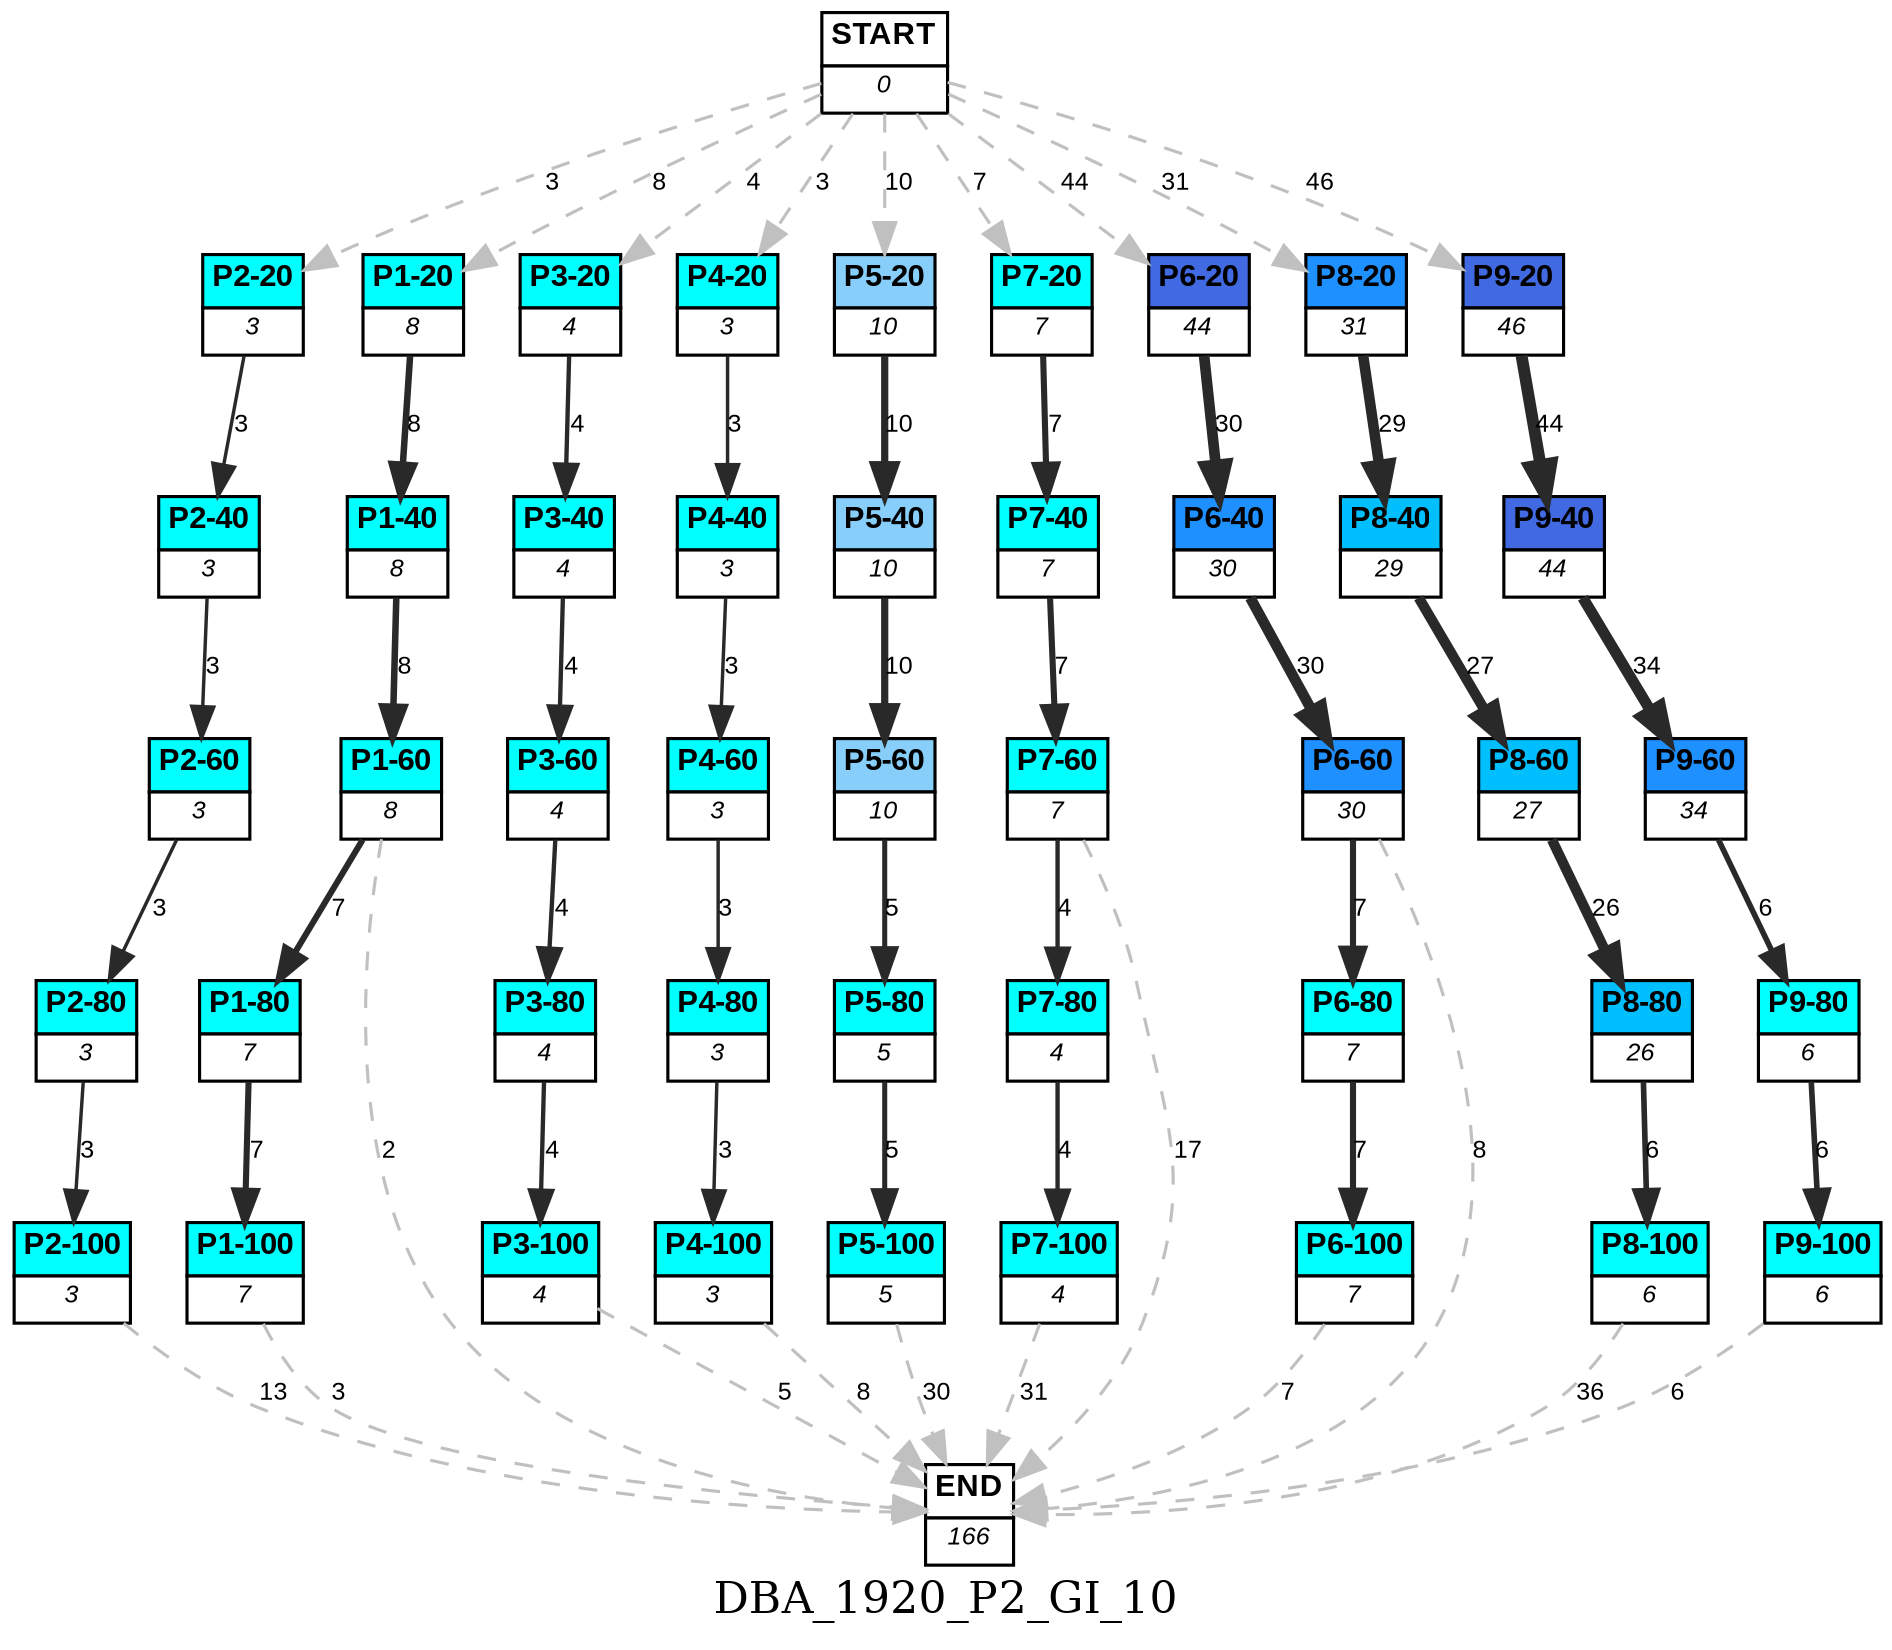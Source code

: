 digraph DBA_1920_P2_GI_10 {
	label=DBA_1920_P2_GI_10;
	dpi = 150
	size="16,11!";
	margin = 0;
"START" [shape=plain, label=<<table border="0" cellborder="1" cellspacing="0"><tr><td bgcolor="white"><FONT face="Arial" POINT-SIZE="10"><b>START</b></FONT></td></tr><tr><td bgcolor="white"><FONT face="Arial" POINT-SIZE="8"><i>0</i></FONT></td></tr></table>>]

"P2-20" [shape=plain, label=<<table border="0" cellborder="1" cellspacing="0"><tr><td bgcolor="aqua"><FONT face="Arial" POINT-SIZE="10"><b>P2-20</b></FONT></td></tr><tr><td bgcolor="white"><FONT face="Arial" POINT-SIZE="8"><i>3</i></FONT></td></tr></table>>]

"P2-40" [shape=plain, label=<<table border="0" cellborder="1" cellspacing="0"><tr><td bgcolor="aqua"><FONT face="Arial" POINT-SIZE="10"><b>P2-40</b></FONT></td></tr><tr><td bgcolor="white"><FONT face="Arial" POINT-SIZE="8"><i>3</i></FONT></td></tr></table>>]

"P2-60" [shape=plain, label=<<table border="0" cellborder="1" cellspacing="0"><tr><td bgcolor="aqua"><FONT face="Arial" POINT-SIZE="10"><b>P2-60</b></FONT></td></tr><tr><td bgcolor="white"><FONT face="Arial" POINT-SIZE="8"><i>3</i></FONT></td></tr></table>>]

"P2-80" [shape=plain, label=<<table border="0" cellborder="1" cellspacing="0"><tr><td bgcolor="aqua"><FONT face="Arial" POINT-SIZE="10"><b>P2-80</b></FONT></td></tr><tr><td bgcolor="white"><FONT face="Arial" POINT-SIZE="8"><i>3</i></FONT></td></tr></table>>]

"P2-100" [shape=plain, label=<<table border="0" cellborder="1" cellspacing="0"><tr><td bgcolor="aqua"><FONT face="Arial" POINT-SIZE="10"><b>P2-100</b></FONT></td></tr><tr><td bgcolor="white"><FONT face="Arial" POINT-SIZE="8"><i>3</i></FONT></td></tr></table>>]

"P1-20" [shape=plain, label=<<table border="0" cellborder="1" cellspacing="0"><tr><td bgcolor="aqua"><FONT face="Arial" POINT-SIZE="10"><b>P1-20</b></FONT></td></tr><tr><td bgcolor="white"><FONT face="Arial" POINT-SIZE="8"><i>8</i></FONT></td></tr></table>>]

"P1-40" [shape=plain, label=<<table border="0" cellborder="1" cellspacing="0"><tr><td bgcolor="aqua"><FONT face="Arial" POINT-SIZE="10"><b>P1-40</b></FONT></td></tr><tr><td bgcolor="white"><FONT face="Arial" POINT-SIZE="8"><i>8</i></FONT></td></tr></table>>]

"P1-60" [shape=plain, label=<<table border="0" cellborder="1" cellspacing="0"><tr><td bgcolor="aqua"><FONT face="Arial" POINT-SIZE="10"><b>P1-60</b></FONT></td></tr><tr><td bgcolor="white"><FONT face="Arial" POINT-SIZE="8"><i>8</i></FONT></td></tr></table>>]

"P1-80" [shape=plain, label=<<table border="0" cellborder="1" cellspacing="0"><tr><td bgcolor="aqua"><FONT face="Arial" POINT-SIZE="10"><b>P1-80</b></FONT></td></tr><tr><td bgcolor="white"><FONT face="Arial" POINT-SIZE="8"><i>7</i></FONT></td></tr></table>>]

"P1-100" [shape=plain, label=<<table border="0" cellborder="1" cellspacing="0"><tr><td bgcolor="aqua"><FONT face="Arial" POINT-SIZE="10"><b>P1-100</b></FONT></td></tr><tr><td bgcolor="white"><FONT face="Arial" POINT-SIZE="8"><i>7</i></FONT></td></tr></table>>]

"P3-20" [shape=plain, label=<<table border="0" cellborder="1" cellspacing="0"><tr><td bgcolor="aqua"><FONT face="Arial" POINT-SIZE="10"><b>P3-20</b></FONT></td></tr><tr><td bgcolor="white"><FONT face="Arial" POINT-SIZE="8"><i>4</i></FONT></td></tr></table>>]

"P3-40" [shape=plain, label=<<table border="0" cellborder="1" cellspacing="0"><tr><td bgcolor="aqua"><FONT face="Arial" POINT-SIZE="10"><b>P3-40</b></FONT></td></tr><tr><td bgcolor="white"><FONT face="Arial" POINT-SIZE="8"><i>4</i></FONT></td></tr></table>>]

"P3-60" [shape=plain, label=<<table border="0" cellborder="1" cellspacing="0"><tr><td bgcolor="aqua"><FONT face="Arial" POINT-SIZE="10"><b>P3-60</b></FONT></td></tr><tr><td bgcolor="white"><FONT face="Arial" POINT-SIZE="8"><i>4</i></FONT></td></tr></table>>]

"P3-80" [shape=plain, label=<<table border="0" cellborder="1" cellspacing="0"><tr><td bgcolor="aqua"><FONT face="Arial" POINT-SIZE="10"><b>P3-80</b></FONT></td></tr><tr><td bgcolor="white"><FONT face="Arial" POINT-SIZE="8"><i>4</i></FONT></td></tr></table>>]

"P3-100" [shape=plain, label=<<table border="0" cellborder="1" cellspacing="0"><tr><td bgcolor="aqua"><FONT face="Arial" POINT-SIZE="10"><b>P3-100</b></FONT></td></tr><tr><td bgcolor="white"><FONT face="Arial" POINT-SIZE="8"><i>4</i></FONT></td></tr></table>>]

"P4-20" [shape=plain, label=<<table border="0" cellborder="1" cellspacing="0"><tr><td bgcolor="aqua"><FONT face="Arial" POINT-SIZE="10"><b>P4-20</b></FONT></td></tr><tr><td bgcolor="white"><FONT face="Arial" POINT-SIZE="8"><i>3</i></FONT></td></tr></table>>]

"P4-40" [shape=plain, label=<<table border="0" cellborder="1" cellspacing="0"><tr><td bgcolor="aqua"><FONT face="Arial" POINT-SIZE="10"><b>P4-40</b></FONT></td></tr><tr><td bgcolor="white"><FONT face="Arial" POINT-SIZE="8"><i>3</i></FONT></td></tr></table>>]

"P4-60" [shape=plain, label=<<table border="0" cellborder="1" cellspacing="0"><tr><td bgcolor="aqua"><FONT face="Arial" POINT-SIZE="10"><b>P4-60</b></FONT></td></tr><tr><td bgcolor="white"><FONT face="Arial" POINT-SIZE="8"><i>3</i></FONT></td></tr></table>>]

"P4-80" [shape=plain, label=<<table border="0" cellborder="1" cellspacing="0"><tr><td bgcolor="aqua"><FONT face="Arial" POINT-SIZE="10"><b>P4-80</b></FONT></td></tr><tr><td bgcolor="white"><FONT face="Arial" POINT-SIZE="8"><i>3</i></FONT></td></tr></table>>]

"P4-100" [shape=plain, label=<<table border="0" cellborder="1" cellspacing="0"><tr><td bgcolor="aqua"><FONT face="Arial" POINT-SIZE="10"><b>P4-100</b></FONT></td></tr><tr><td bgcolor="white"><FONT face="Arial" POINT-SIZE="8"><i>3</i></FONT></td></tr></table>>]

"P5-20" [shape=plain, label=<<table border="0" cellborder="1" cellspacing="0"><tr><td bgcolor="lightskyblue"><FONT face="Arial" POINT-SIZE="10"><b>P5-20</b></FONT></td></tr><tr><td bgcolor="white"><FONT face="Arial" POINT-SIZE="8"><i>10</i></FONT></td></tr></table>>]

"P5-40" [shape=plain, label=<<table border="0" cellborder="1" cellspacing="0"><tr><td bgcolor="lightskyblue"><FONT face="Arial" POINT-SIZE="10"><b>P5-40</b></FONT></td></tr><tr><td bgcolor="white"><FONT face="Arial" POINT-SIZE="8"><i>10</i></FONT></td></tr></table>>]

"P5-60" [shape=plain, label=<<table border="0" cellborder="1" cellspacing="0"><tr><td bgcolor="lightskyblue"><FONT face="Arial" POINT-SIZE="10"><b>P5-60</b></FONT></td></tr><tr><td bgcolor="white"><FONT face="Arial" POINT-SIZE="8"><i>10</i></FONT></td></tr></table>>]

"P5-80" [shape=plain, label=<<table border="0" cellborder="1" cellspacing="0"><tr><td bgcolor="aqua"><FONT face="Arial" POINT-SIZE="10"><b>P5-80</b></FONT></td></tr><tr><td bgcolor="white"><FONT face="Arial" POINT-SIZE="8"><i>5</i></FONT></td></tr></table>>]

"P5-100" [shape=plain, label=<<table border="0" cellborder="1" cellspacing="0"><tr><td bgcolor="aqua"><FONT face="Arial" POINT-SIZE="10"><b>P5-100</b></FONT></td></tr><tr><td bgcolor="white"><FONT face="Arial" POINT-SIZE="8"><i>5</i></FONT></td></tr></table>>]

"P7-20" [shape=plain, label=<<table border="0" cellborder="1" cellspacing="0"><tr><td bgcolor="aqua"><FONT face="Arial" POINT-SIZE="10"><b>P7-20</b></FONT></td></tr><tr><td bgcolor="white"><FONT face="Arial" POINT-SIZE="8"><i>7</i></FONT></td></tr></table>>]

"P7-40" [shape=plain, label=<<table border="0" cellborder="1" cellspacing="0"><tr><td bgcolor="aqua"><FONT face="Arial" POINT-SIZE="10"><b>P7-40</b></FONT></td></tr><tr><td bgcolor="white"><FONT face="Arial" POINT-SIZE="8"><i>7</i></FONT></td></tr></table>>]

"P7-60" [shape=plain, label=<<table border="0" cellborder="1" cellspacing="0"><tr><td bgcolor="aqua"><FONT face="Arial" POINT-SIZE="10"><b>P7-60</b></FONT></td></tr><tr><td bgcolor="white"><FONT face="Arial" POINT-SIZE="8"><i>7</i></FONT></td></tr></table>>]

"P6-20" [shape=plain, label=<<table border="0" cellborder="1" cellspacing="0"><tr><td bgcolor="royalblue"><FONT face="Arial" POINT-SIZE="10"><b>P6-20</b></FONT></td></tr><tr><td bgcolor="white"><FONT face="Arial" POINT-SIZE="8"><i>44</i></FONT></td></tr></table>>]

"P6-40" [shape=plain, label=<<table border="0" cellborder="1" cellspacing="0"><tr><td bgcolor="dodgerblue"><FONT face="Arial" POINT-SIZE="10"><b>P6-40</b></FONT></td></tr><tr><td bgcolor="white"><FONT face="Arial" POINT-SIZE="8"><i>30</i></FONT></td></tr></table>>]

"P6-60" [shape=plain, label=<<table border="0" cellborder="1" cellspacing="0"><tr><td bgcolor="dodgerblue"><FONT face="Arial" POINT-SIZE="10"><b>P6-60</b></FONT></td></tr><tr><td bgcolor="white"><FONT face="Arial" POINT-SIZE="8"><i>30</i></FONT></td></tr></table>>]

"P6-80" [shape=plain, label=<<table border="0" cellborder="1" cellspacing="0"><tr><td bgcolor="aqua"><FONT face="Arial" POINT-SIZE="10"><b>P6-80</b></FONT></td></tr><tr><td bgcolor="white"><FONT face="Arial" POINT-SIZE="8"><i>7</i></FONT></td></tr></table>>]

"P6-100" [shape=plain, label=<<table border="0" cellborder="1" cellspacing="0"><tr><td bgcolor="aqua"><FONT face="Arial" POINT-SIZE="10"><b>P6-100</b></FONT></td></tr><tr><td bgcolor="white"><FONT face="Arial" POINT-SIZE="8"><i>7</i></FONT></td></tr></table>>]

"P7-80" [shape=plain, label=<<table border="0" cellborder="1" cellspacing="0"><tr><td bgcolor="aqua"><FONT face="Arial" POINT-SIZE="10"><b>P7-80</b></FONT></td></tr><tr><td bgcolor="white"><FONT face="Arial" POINT-SIZE="8"><i>4</i></FONT></td></tr></table>>]

"P7-100" [shape=plain, label=<<table border="0" cellborder="1" cellspacing="0"><tr><td bgcolor="aqua"><FONT face="Arial" POINT-SIZE="10"><b>P7-100</b></FONT></td></tr><tr><td bgcolor="white"><FONT face="Arial" POINT-SIZE="8"><i>4</i></FONT></td></tr></table>>]

"P8-20" [shape=plain, label=<<table border="0" cellborder="1" cellspacing="0"><tr><td bgcolor="dodgerblue"><FONT face="Arial" POINT-SIZE="10"><b>P8-20</b></FONT></td></tr><tr><td bgcolor="white"><FONT face="Arial" POINT-SIZE="8"><i>31</i></FONT></td></tr></table>>]

"P8-40" [shape=plain, label=<<table border="0" cellborder="1" cellspacing="0"><tr><td bgcolor="deepskyblue"><FONT face="Arial" POINT-SIZE="10"><b>P8-40</b></FONT></td></tr><tr><td bgcolor="white"><FONT face="Arial" POINT-SIZE="8"><i>29</i></FONT></td></tr></table>>]

"P8-60" [shape=plain, label=<<table border="0" cellborder="1" cellspacing="0"><tr><td bgcolor="deepskyblue"><FONT face="Arial" POINT-SIZE="10"><b>P8-60</b></FONT></td></tr><tr><td bgcolor="white"><FONT face="Arial" POINT-SIZE="8"><i>27</i></FONT></td></tr></table>>]

"P8-80" [shape=plain, label=<<table border="0" cellborder="1" cellspacing="0"><tr><td bgcolor="deepskyblue"><FONT face="Arial" POINT-SIZE="10"><b>P8-80</b></FONT></td></tr><tr><td bgcolor="white"><FONT face="Arial" POINT-SIZE="8"><i>26</i></FONT></td></tr></table>>]

"P8-100" [shape=plain, label=<<table border="0" cellborder="1" cellspacing="0"><tr><td bgcolor="aqua"><FONT face="Arial" POINT-SIZE="10"><b>P8-100</b></FONT></td></tr><tr><td bgcolor="white"><FONT face="Arial" POINT-SIZE="8"><i>6</i></FONT></td></tr></table>>]

"P9-20" [shape=plain, label=<<table border="0" cellborder="1" cellspacing="0"><tr><td bgcolor="royalblue"><FONT face="Arial" POINT-SIZE="10"><b>P9-20</b></FONT></td></tr><tr><td bgcolor="white"><FONT face="Arial" POINT-SIZE="8"><i>46</i></FONT></td></tr></table>>]

"P9-40" [shape=plain, label=<<table border="0" cellborder="1" cellspacing="0"><tr><td bgcolor="royalblue"><FONT face="Arial" POINT-SIZE="10"><b>P9-40</b></FONT></td></tr><tr><td bgcolor="white"><FONT face="Arial" POINT-SIZE="8"><i>44</i></FONT></td></tr></table>>]

"P9-60" [shape=plain, label=<<table border="0" cellborder="1" cellspacing="0"><tr><td bgcolor="dodgerblue"><FONT face="Arial" POINT-SIZE="10"><b>P9-60</b></FONT></td></tr><tr><td bgcolor="white"><FONT face="Arial" POINT-SIZE="8"><i>34</i></FONT></td></tr></table>>]

"P9-80" [shape=plain, label=<<table border="0" cellborder="1" cellspacing="0"><tr><td bgcolor="aqua"><FONT face="Arial" POINT-SIZE="10"><b>P9-80</b></FONT></td></tr><tr><td bgcolor="white"><FONT face="Arial" POINT-SIZE="8"><i>6</i></FONT></td></tr></table>>]

"P9-100" [shape=plain, label=<<table border="0" cellborder="1" cellspacing="0"><tr><td bgcolor="aqua"><FONT face="Arial" POINT-SIZE="10"><b>P9-100</b></FONT></td></tr><tr><td bgcolor="white"><FONT face="Arial" POINT-SIZE="8"><i>6</i></FONT></td></tr></table>>]

"END" [shape=plain, label=<<table border="0" cellborder="1" cellspacing="0"><tr><td bgcolor="white"><FONT face="Arial" POINT-SIZE="10"><b>END</b></FONT></td></tr><tr><td bgcolor="white"><FONT face="Arial" POINT-SIZE="8"><i>166</i></FONT></td></tr></table>>]

"START" -> "P2-20" [ style = dashed color=grey label ="3" labelfloat=false fontname="Arial" fontsize=8]

"START" -> "P1-20" [ style = dashed color=grey label ="8" labelfloat=false fontname="Arial" fontsize=8]

"START" -> "P3-20" [ style = dashed color=grey label ="4" labelfloat=false fontname="Arial" fontsize=8]

"START" -> "P4-20" [ style = dashed color=grey label ="3" labelfloat=false fontname="Arial" fontsize=8]

"START" -> "P5-20" [ style = dashed color=grey label ="10" labelfloat=false fontname="Arial" fontsize=8]

"START" -> "P7-20" [ style = dashed color=grey label ="7" labelfloat=false fontname="Arial" fontsize=8]

"START" -> "P6-20" [ style = dashed color=grey label ="44" labelfloat=false fontname="Arial" fontsize=8]

"START" -> "P8-20" [ style = dashed color=grey label ="31" labelfloat=false fontname="Arial" fontsize=8]

"START" -> "P9-20" [ style = dashed color=grey label ="46" labelfloat=false fontname="Arial" fontsize=8]

"P2-20" -> "P2-40" [ color=grey16 penwidth = "1.09861228866811"label ="3" labelfloat=false fontname="Arial" fontsize=8]

"P2-40" -> "P2-60" [ color=grey16 penwidth = "1.09861228866811"label ="3" labelfloat=false fontname="Arial" fontsize=8]

"P2-60" -> "P2-80" [ color=grey16 penwidth = "1.09861228866811"label ="3" labelfloat=false fontname="Arial" fontsize=8]

"P2-80" -> "P2-100" [ color=grey16 penwidth = "1.09861228866811"label ="3" labelfloat=false fontname="Arial" fontsize=8]

"P2-100" -> "END" [ style = dashed color=grey label ="13" labelfloat=false fontname="Arial" fontsize=8]

"P1-20" -> "P1-40" [ color=grey16 penwidth = "2.07944154167984"label ="8" labelfloat=false fontname="Arial" fontsize=8]

"P1-40" -> "P1-60" [ color=grey16 penwidth = "2.07944154167984"label ="8" labelfloat=false fontname="Arial" fontsize=8]

"P1-60" -> "P1-80" [ color=grey16 penwidth = "1.94591014905531"label ="7" labelfloat=false fontname="Arial" fontsize=8]

"P1-60" -> "END" [ style = dashed color=grey label ="2" labelfloat=false fontname="Arial" fontsize=8]

"P1-80" -> "P1-100" [ color=grey16 penwidth = "1.94591014905531"label ="7" labelfloat=false fontname="Arial" fontsize=8]

"P1-100" -> "END" [ style = dashed color=grey label ="3" labelfloat=false fontname="Arial" fontsize=8]

"P3-20" -> "P3-40" [ color=grey16 penwidth = "1.38629436111989"label ="4" labelfloat=false fontname="Arial" fontsize=8]

"P3-40" -> "P3-60" [ color=grey16 penwidth = "1.38629436111989"label ="4" labelfloat=false fontname="Arial" fontsize=8]

"P3-60" -> "P3-80" [ color=grey16 penwidth = "1.38629436111989"label ="4" labelfloat=false fontname="Arial" fontsize=8]

"P3-80" -> "P3-100" [ color=grey16 penwidth = "1.38629436111989"label ="4" labelfloat=false fontname="Arial" fontsize=8]

"P3-100" -> "END" [ style = dashed color=grey label ="5" labelfloat=false fontname="Arial" fontsize=8]

"P4-20" -> "P4-40" [ color=grey16 penwidth = "1.09861228866811"label ="3" labelfloat=false fontname="Arial" fontsize=8]

"P4-40" -> "P4-60" [ color=grey16 penwidth = "1.09861228866811"label ="3" labelfloat=false fontname="Arial" fontsize=8]

"P4-60" -> "P4-80" [ color=grey16 penwidth = "1.09861228866811"label ="3" labelfloat=false fontname="Arial" fontsize=8]

"P4-80" -> "P4-100" [ color=grey16 penwidth = "1.09861228866811"label ="3" labelfloat=false fontname="Arial" fontsize=8]

"P4-100" -> "END" [ style = dashed color=grey label ="8" labelfloat=false fontname="Arial" fontsize=8]

"P5-20" -> "P5-40" [ color=grey16 penwidth = "2.30258509299405"label ="10" labelfloat=false fontname="Arial" fontsize=8]

"P5-40" -> "P5-60" [ color=grey16 penwidth = "2.30258509299405"label ="10" labelfloat=false fontname="Arial" fontsize=8]

"P5-60" -> "P5-80" [ color=grey16 penwidth = "1.6094379124341"label ="5" labelfloat=false fontname="Arial" fontsize=8]

"P5-80" -> "P5-100" [ color=grey16 penwidth = "1.6094379124341"label ="5" labelfloat=false fontname="Arial" fontsize=8]

"P5-100" -> "END" [ style = dashed color=grey label ="30" labelfloat=false fontname="Arial" fontsize=8]

"P7-20" -> "P7-40" [ color=grey16 penwidth = "1.94591014905531"label ="7" labelfloat=false fontname="Arial" fontsize=8]

"P7-40" -> "P7-60" [ color=grey16 penwidth = "1.94591014905531"label ="7" labelfloat=false fontname="Arial" fontsize=8]

"P7-60" -> "P7-80" [ color=grey16 penwidth = "1.38629436111989"label ="4" labelfloat=false fontname="Arial" fontsize=8]

"P7-60" -> "END" [ style = dashed color=grey label ="17" labelfloat=false fontname="Arial" fontsize=8]

"P6-20" -> "P6-40" [ color=grey16 penwidth = "3.40119738166216"label ="30" labelfloat=false fontname="Arial" fontsize=8]

"P6-40" -> "P6-60" [ color=grey16 penwidth = "3.40119738166216"label ="30" labelfloat=false fontname="Arial" fontsize=8]

"P6-60" -> "P6-80" [ color=grey16 penwidth = "1.94591014905531"label ="7" labelfloat=false fontname="Arial" fontsize=8]

"P6-60" -> "END" [ style = dashed color=grey label ="8" labelfloat=false fontname="Arial" fontsize=8]

"P6-80" -> "P6-100" [ color=grey16 penwidth = "1.94591014905531"label ="7" labelfloat=false fontname="Arial" fontsize=8]

"P6-100" -> "END" [ style = dashed color=grey label ="7" labelfloat=false fontname="Arial" fontsize=8]

"P7-80" -> "P7-100" [ color=grey16 penwidth = "1.38629436111989"label ="4" labelfloat=false fontname="Arial" fontsize=8]

"P7-100" -> "END" [ style = dashed color=grey label ="31" labelfloat=false fontname="Arial" fontsize=8]

"P8-20" -> "P8-40" [ color=grey16 penwidth = "3.36729582998647"label ="29" labelfloat=false fontname="Arial" fontsize=8]

"P8-40" -> "P8-60" [ color=grey16 penwidth = "3.29583686600433"label ="27" labelfloat=false fontname="Arial" fontsize=8]

"P8-60" -> "P8-80" [ color=grey16 penwidth = "3.25809653802148"label ="26" labelfloat=false fontname="Arial" fontsize=8]

"P8-80" -> "P8-100" [ color=grey16 penwidth = "1.79175946922805"label ="6" labelfloat=false fontname="Arial" fontsize=8]

"P8-100" -> "END" [ style = dashed color=grey label ="36" labelfloat=false fontname="Arial" fontsize=8]

"P9-20" -> "P9-40" [ color=grey16 penwidth = "3.78418963391826"label ="44" labelfloat=false fontname="Arial" fontsize=8]

"P9-40" -> "P9-60" [ color=grey16 penwidth = "3.52636052461616"label ="34" labelfloat=false fontname="Arial" fontsize=8]

"P9-60" -> "P9-80" [ color=grey16 penwidth = "1.79175946922805"label ="6" labelfloat=false fontname="Arial" fontsize=8]

"P9-80" -> "P9-100" [ color=grey16 penwidth = "1.79175946922805"label ="6" labelfloat=false fontname="Arial" fontsize=8]

"P9-100" -> "END" [ style = dashed color=grey label ="6" labelfloat=false fontname="Arial" fontsize=8]

}
